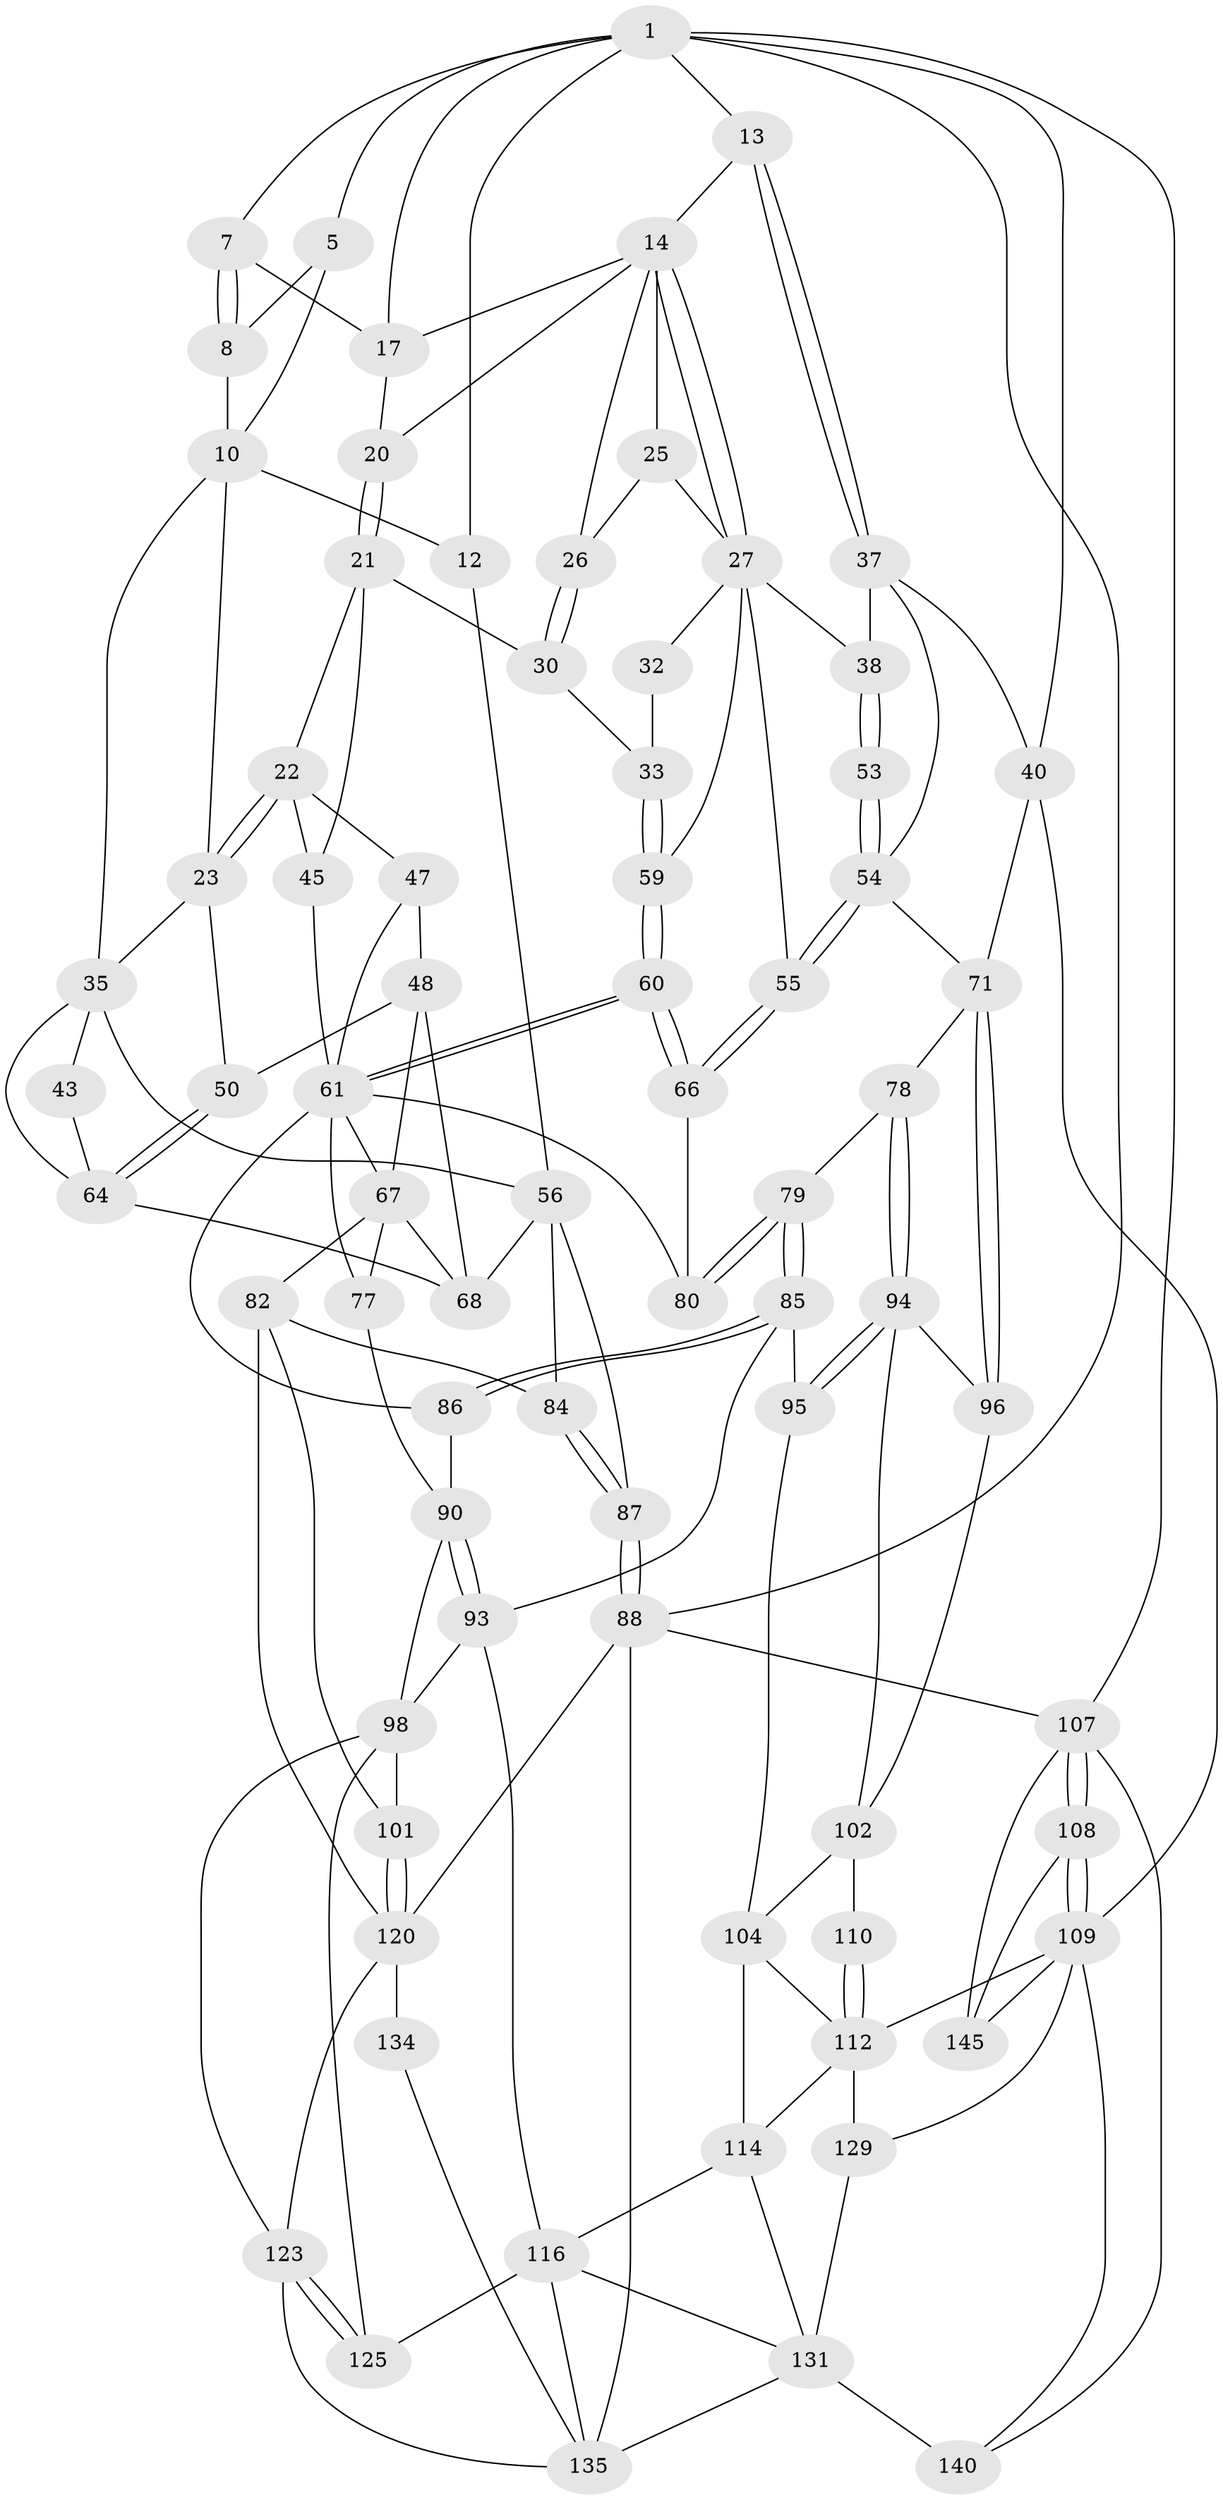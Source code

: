 // original degree distribution, {3: 0.013333333333333334, 5: 0.4666666666666667, 6: 0.25333333333333335, 4: 0.26666666666666666}
// Generated by graph-tools (version 1.1) at 2025/17/03/09/25 04:17:23]
// undirected, 75 vertices, 170 edges
graph export_dot {
graph [start="1"]
  node [color=gray90,style=filled];
  1 [pos="+0.5251101881614979+0",super="+6+2"];
  5 [pos="+0.2507607867632482+0",super="+9"];
  7 [pos="+0.3805087160618766+0.05605737277306478"];
  8 [pos="+0.3122527532659235+0.07001118275402725"];
  10 [pos="+0.16981931915367318+0.07772732813745593",super="+24+11"];
  12 [pos="+0+0"];
  13 [pos="+0.8180991312345016+0.07184938695725118"];
  14 [pos="+0.7092761872536612+0.10026333495278693",super="+15"];
  17 [pos="+0.5375163763346287+0",super="+18"];
  20 [pos="+0.4499618152858536+0.14515632519816576"];
  21 [pos="+0.4387019767043515+0.1601815407607466",super="+31"];
  22 [pos="+0.40665696881598007+0.17781692097959434",super="+46"];
  23 [pos="+0.3002743388938223+0.17193202820481257",super="+34"];
  25 [pos="+0.5935225406954988+0.15867630961703522"];
  26 [pos="+0.5312439878588494+0.16511559941605974"];
  27 [pos="+0.6763348346104916+0.20684639520141965",super="+28"];
  30 [pos="+0.5382181907539783+0.22787930741432785"];
  32 [pos="+0.5984384040161717+0.2234745239545549"];
  33 [pos="+0.5587102265214032+0.23704263513290244"];
  35 [pos="+0.13774001307715505+0.175517928277276",super="+42+36"];
  37 [pos="+0.8499778989108357+0.15319182657633487",super="+41"];
  38 [pos="+0.8310185283796561+0.16297566808252176",super="+39"];
  40 [pos="+1+0.18235232993984818",super="+70"];
  43 [pos="+0.1190895272910245+0.2876079003537466"];
  45 [pos="+0.48766301174527193+0.262492791016461"];
  47 [pos="+0.4106124866048761+0.2697915563294517"];
  48 [pos="+0.40328300832030634+0.27766069072870425",super="+49"];
  50 [pos="+0.26839251050529356+0.24006140854897529"];
  53 [pos="+0.7111481130571975+0.2549242225163997"];
  54 [pos="+0.7275667381851807+0.29444692191868843",super="+58"];
  55 [pos="+0.7130308462004926+0.3367655458187758"];
  56 [pos="+0.06758509836091967+0.3256765572286864",super="+73+57"];
  59 [pos="+0.5660395847909883+0.3232328799355898"];
  60 [pos="+0.5396786699045925+0.3815376039352677"];
  61 [pos="+0.537653689873639+0.3831887701012528",super="+76+62"];
  64 [pos="+0.17236655929690828+0.2711497660349605",super="+65"];
  66 [pos="+0.7132311477532538+0.34744139652396333"];
  67 [pos="+0.4072805689253189+0.3183657521576319",super="+74"];
  68 [pos="+0.17289631547672982+0.31263294225271737",super="+69"];
  71 [pos="+1+0.3823947924466286",super="+72"];
  77 [pos="+0.5178114349719034+0.4235214108688487"];
  78 [pos="+0.8223010685984322+0.4065455741747793"];
  79 [pos="+0.7725492790458538+0.3925565874718561"];
  80 [pos="+0.7147529304230189+0.34972112592167637"];
  82 [pos="+0.24290266581264597+0.4659684285826997",super="+83"];
  84 [pos="+0.13828378492187182+0.5038645340820785"];
  85 [pos="+0.7165170059441699+0.4713625578689183",super="+92"];
  86 [pos="+0.6731499018360215+0.46031634979075253"];
  87 [pos="+0+0.6047466336037942"];
  88 [pos="+0+0.9463290075117068",super="+89"];
  90 [pos="+0.6642547896020766+0.4735898254436626",super="+91"];
  93 [pos="+0.6621295919600919+0.5531336487925652",super="+113"];
  94 [pos="+0.8467085166411815+0.4407353853411466",super="+97"];
  95 [pos="+0.7723820076631605+0.5608557016878557"];
  96 [pos="+1+0.4363178792176507"];
  98 [pos="+0.507067303309737+0.5428085354084669",super="+99"];
  101 [pos="+0.39720296570991087+0.5671382946409069"];
  102 [pos="+0.8782477464182886+0.49885084969718224",super="+103+106"];
  104 [pos="+0.7940072012363668+0.5925750848957778",super="+105"];
  107 [pos="+1+1",super="+147"];
  108 [pos="+1+0.9035025699171599",super="+144"];
  109 [pos="+1+0.7198528004388446",super="+111"];
  110 [pos="+0.932459431957998+0.5832148081025714"];
  112 [pos="+0.9394709501779787+0.6344055917132766",super="+117"];
  114 [pos="+0.7400595510488477+0.7109028054708219",super="+115+119"];
  116 [pos="+0.590472610847808+0.6818324402992316",super="+126"];
  120 [pos="+0.2898235074204358+0.7196021468770635",super="+121"];
  123 [pos="+0.41373619875829054+0.7898769186846161",super="+124"];
  125 [pos="+0.455582403510809+0.8056614761460407"];
  129 [pos="+0.8366629437431259+0.81574852301847"];
  131 [pos="+0.6371272339226897+0.8777202452058311",super="+132+139"];
  134 [pos="+0.21800208677014668+0.7467301368647373"];
  135 [pos="+0.23882658129167186+0.9606961521112125",super="+138+136"];
  140 [pos="+0.7304657466581175+1",super="+141"];
  145 [pos="+0.8894581677011886+0.8880574122090222",super="+146"];
  1 -- 17;
  1 -- 7;
  1 -- 5;
  1 -- 40;
  1 -- 107;
  1 -- 12;
  1 -- 13;
  1 -- 88;
  5 -- 8;
  5 -- 10;
  7 -- 8;
  7 -- 8;
  7 -- 17;
  8 -- 10;
  10 -- 23;
  10 -- 35;
  10 -- 12;
  12 -- 56;
  13 -- 14;
  13 -- 37;
  13 -- 37;
  14 -- 27;
  14 -- 27;
  14 -- 17;
  14 -- 20;
  14 -- 25;
  14 -- 26;
  17 -- 20;
  20 -- 21;
  20 -- 21;
  21 -- 22;
  21 -- 45;
  21 -- 30;
  22 -- 23;
  22 -- 23;
  22 -- 45;
  22 -- 47;
  23 -- 50;
  23 -- 35;
  25 -- 26;
  25 -- 27;
  26 -- 30;
  26 -- 30;
  27 -- 38;
  27 -- 32 [weight=2];
  27 -- 55;
  27 -- 59;
  30 -- 33;
  32 -- 33;
  33 -- 59;
  33 -- 59;
  35 -- 64;
  35 -- 43 [weight=2];
  35 -- 56;
  37 -- 38;
  37 -- 40;
  37 -- 54;
  38 -- 53 [weight=2];
  38 -- 53;
  40 -- 109;
  40 -- 71;
  43 -- 64;
  45 -- 61;
  47 -- 48;
  47 -- 61;
  48 -- 67;
  48 -- 50;
  48 -- 68;
  50 -- 64;
  50 -- 64;
  53 -- 54;
  53 -- 54;
  54 -- 55;
  54 -- 55;
  54 -- 71;
  55 -- 66;
  55 -- 66;
  56 -- 68;
  56 -- 84;
  56 -- 87;
  59 -- 60;
  59 -- 60;
  60 -- 61;
  60 -- 61;
  60 -- 66;
  60 -- 66;
  61 -- 80;
  61 -- 77;
  61 -- 86;
  61 -- 67;
  64 -- 68;
  66 -- 80;
  67 -- 82;
  67 -- 77;
  67 -- 68;
  71 -- 96;
  71 -- 96;
  71 -- 78;
  77 -- 90;
  78 -- 79;
  78 -- 94;
  78 -- 94;
  79 -- 80;
  79 -- 80;
  79 -- 85;
  79 -- 85;
  82 -- 101;
  82 -- 84;
  82 -- 120;
  84 -- 87;
  84 -- 87;
  85 -- 86;
  85 -- 86;
  85 -- 93;
  85 -- 95;
  86 -- 90;
  87 -- 88;
  87 -- 88;
  88 -- 120;
  88 -- 107 [weight=2];
  88 -- 135 [weight=2];
  90 -- 93;
  90 -- 93;
  90 -- 98;
  93 -- 98;
  93 -- 116;
  94 -- 95;
  94 -- 95;
  94 -- 96;
  94 -- 102;
  95 -- 104;
  96 -- 102;
  98 -- 125;
  98 -- 123;
  98 -- 101;
  101 -- 120;
  101 -- 120;
  102 -- 104;
  102 -- 110 [weight=2];
  104 -- 114;
  104 -- 112;
  107 -- 108;
  107 -- 108;
  107 -- 140;
  107 -- 145;
  108 -- 109;
  108 -- 109;
  108 -- 145 [weight=2];
  109 -- 112;
  109 -- 129;
  109 -- 145;
  109 -- 140;
  110 -- 112;
  110 -- 112;
  112 -- 129;
  112 -- 114;
  114 -- 116;
  114 -- 131;
  116 -- 131;
  116 -- 125;
  116 -- 135;
  120 -- 123;
  120 -- 134 [weight=2];
  123 -- 125;
  123 -- 125;
  123 -- 135;
  129 -- 131;
  131 -- 140 [weight=2];
  131 -- 135;
  134 -- 135;
}
